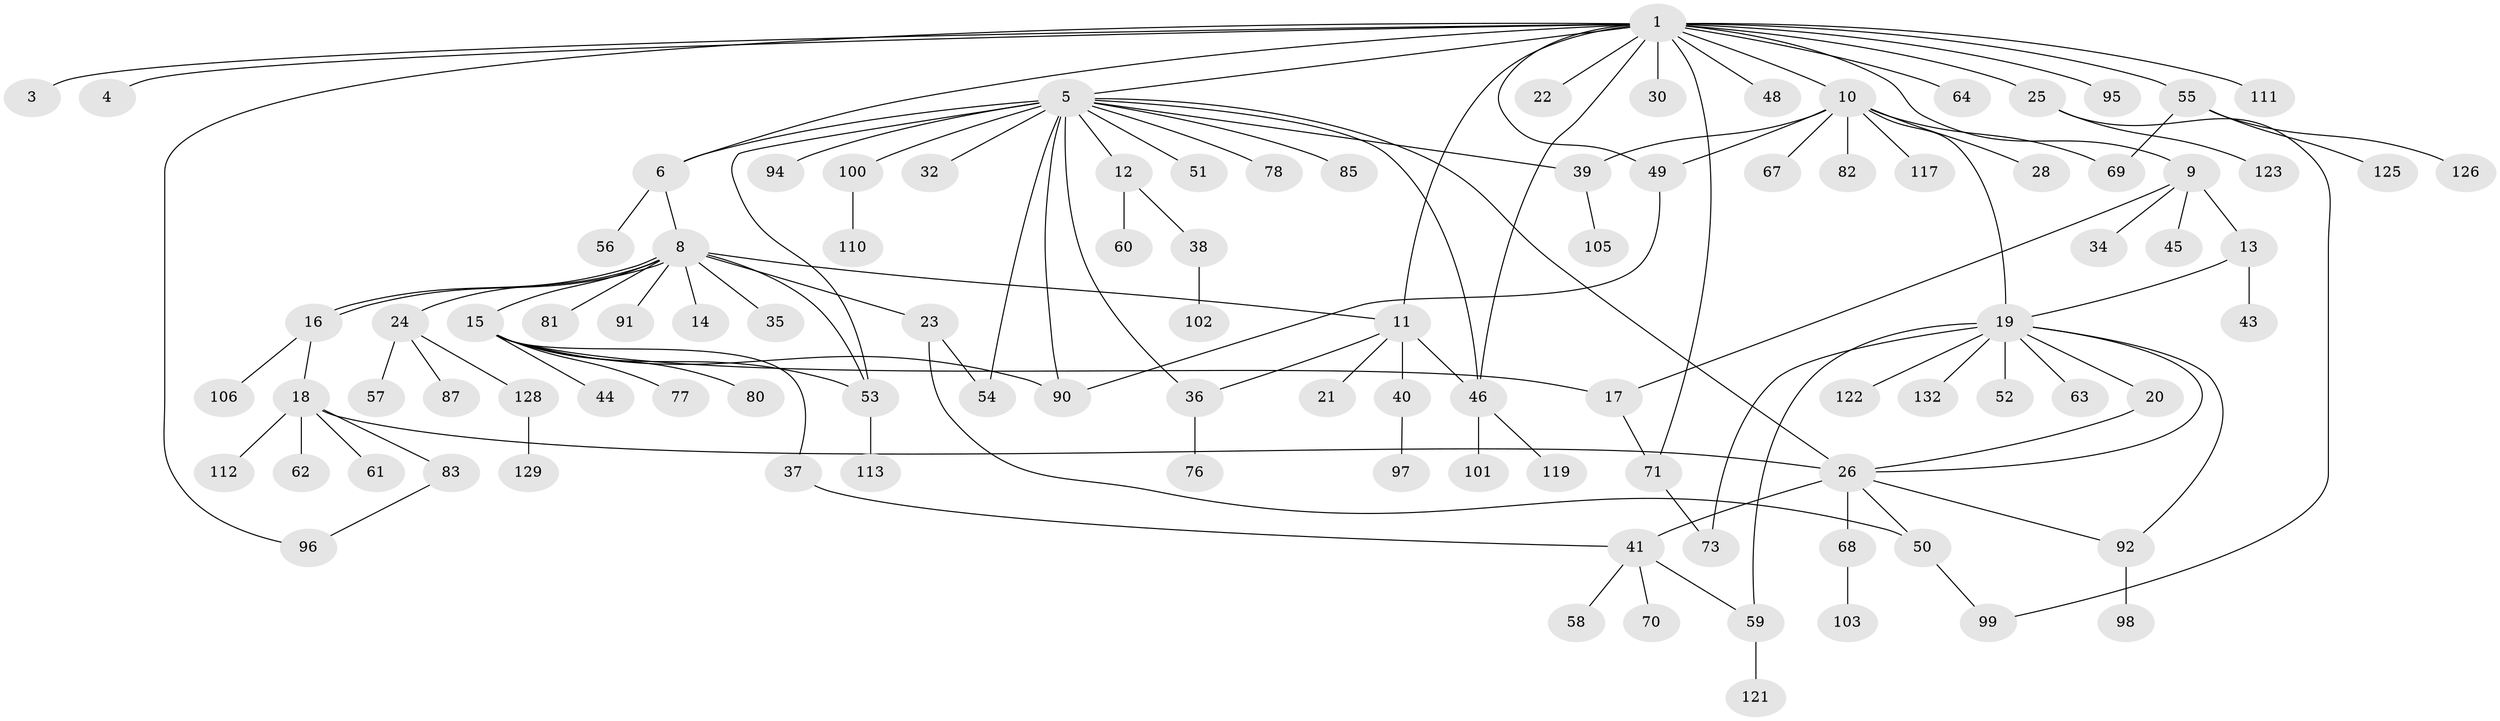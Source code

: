 // Generated by graph-tools (version 1.1) at 2025/51/02/27/25 19:51:58]
// undirected, 100 vertices, 126 edges
graph export_dot {
graph [start="1"]
  node [color=gray90,style=filled];
  1 [super="+2"];
  3;
  4;
  5 [super="+7"];
  6 [super="+104"];
  8 [super="+93"];
  9 [super="+84"];
  10 [super="+27"];
  11 [super="+74"];
  12;
  13 [super="+115"];
  14 [super="+131"];
  15 [super="+86"];
  16 [super="+29"];
  17 [super="+114"];
  18 [super="+31"];
  19 [super="+116"];
  20;
  21;
  22;
  23 [super="+88"];
  24 [super="+33"];
  25 [super="+108"];
  26 [super="+47"];
  28;
  30;
  32;
  34;
  35;
  36 [super="+109"];
  37;
  38;
  39 [super="+42"];
  40;
  41 [super="+89"];
  43;
  44;
  45;
  46 [super="+65"];
  48;
  49 [super="+66"];
  50 [super="+79"];
  51;
  52;
  53 [super="+107"];
  54;
  55 [super="+72"];
  56;
  57;
  58;
  59;
  60;
  61;
  62;
  63;
  64;
  67;
  68 [super="+130"];
  69;
  70;
  71 [super="+120"];
  73 [super="+75"];
  76;
  77;
  78;
  80;
  81;
  82;
  83;
  85;
  87;
  90;
  91;
  92 [super="+118"];
  94;
  95 [super="+127"];
  96;
  97;
  98;
  99;
  100 [super="+124"];
  101;
  102;
  103;
  105;
  106;
  110;
  111;
  112;
  113;
  117;
  119;
  121;
  122;
  123;
  125;
  126;
  128;
  129;
  132;
  1 -- 64;
  1 -- 3;
  1 -- 4;
  1 -- 5;
  1 -- 6;
  1 -- 9;
  1 -- 10;
  1 -- 11;
  1 -- 22;
  1 -- 25;
  1 -- 30;
  1 -- 95;
  1 -- 96;
  1 -- 46;
  1 -- 111;
  1 -- 48;
  1 -- 55;
  1 -- 49;
  1 -- 71;
  5 -- 32;
  5 -- 36;
  5 -- 39;
  5 -- 46;
  5 -- 90;
  5 -- 94;
  5 -- 100 [weight=2];
  5 -- 6;
  5 -- 12;
  5 -- 78;
  5 -- 51;
  5 -- 85;
  5 -- 54;
  5 -- 53;
  5 -- 26;
  6 -- 8;
  6 -- 56;
  8 -- 11;
  8 -- 14;
  8 -- 15;
  8 -- 16;
  8 -- 16;
  8 -- 23 [weight=2];
  8 -- 24;
  8 -- 35;
  8 -- 81;
  8 -- 91;
  8 -- 53;
  9 -- 13;
  9 -- 17;
  9 -- 34;
  9 -- 45;
  10 -- 19;
  10 -- 28;
  10 -- 49;
  10 -- 82;
  10 -- 67;
  10 -- 117;
  10 -- 69;
  10 -- 39;
  11 -- 21;
  11 -- 40;
  11 -- 46;
  11 -- 36;
  12 -- 38;
  12 -- 60;
  13 -- 19;
  13 -- 43;
  15 -- 37;
  15 -- 44;
  15 -- 53;
  15 -- 77;
  15 -- 80;
  15 -- 90;
  15 -- 17;
  16 -- 18;
  16 -- 106;
  17 -- 71;
  18 -- 26 [weight=2];
  18 -- 61;
  18 -- 83;
  18 -- 112;
  18 -- 62;
  19 -- 20;
  19 -- 26;
  19 -- 52;
  19 -- 59;
  19 -- 63;
  19 -- 73;
  19 -- 122;
  19 -- 132;
  19 -- 92;
  20 -- 26;
  23 -- 50;
  23 -- 54;
  24 -- 57;
  24 -- 128;
  24 -- 87;
  25 -- 99;
  25 -- 123;
  26 -- 50;
  26 -- 68;
  26 -- 41;
  26 -- 92;
  36 -- 76;
  37 -- 41;
  38 -- 102;
  39 -- 105;
  40 -- 97;
  41 -- 58;
  41 -- 59;
  41 -- 70;
  46 -- 119;
  46 -- 101;
  49 -- 90;
  50 -- 99;
  53 -- 113;
  55 -- 69;
  55 -- 126;
  55 -- 125;
  59 -- 121;
  68 -- 103;
  71 -- 73;
  83 -- 96;
  92 -- 98;
  100 -- 110;
  128 -- 129;
}

